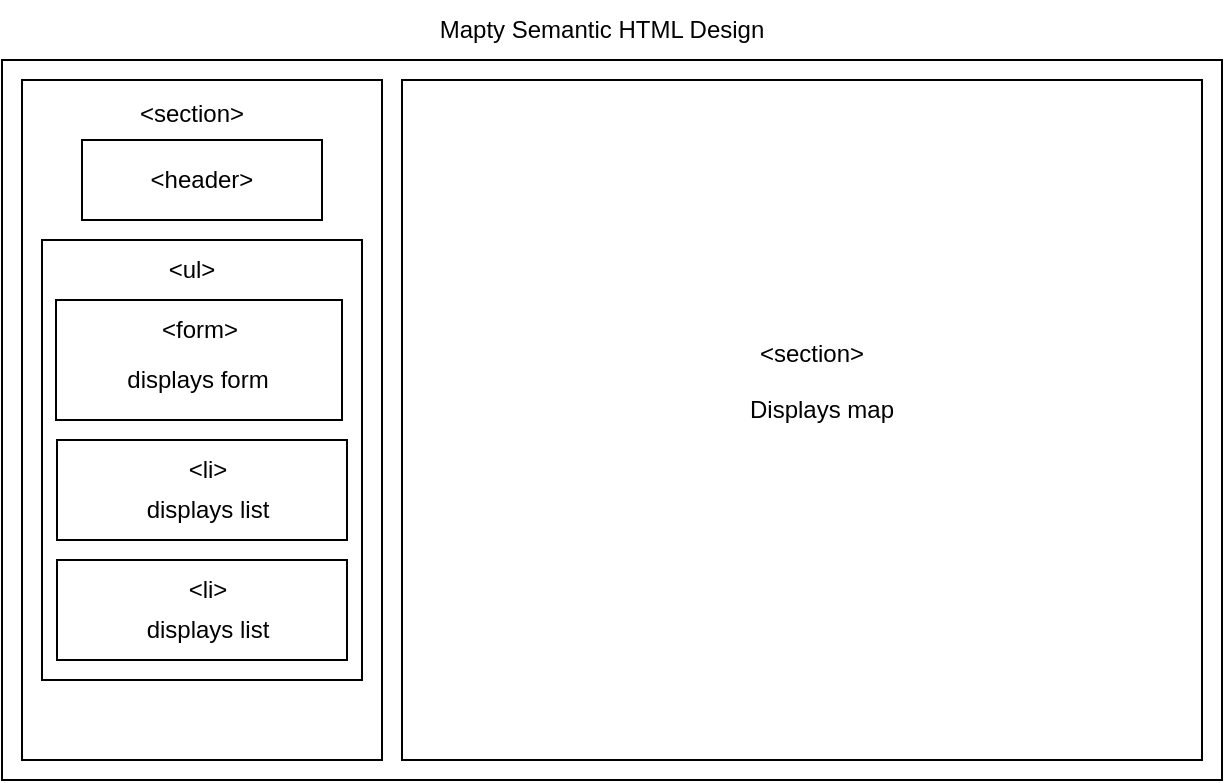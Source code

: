 <mxfile>
    <diagram id="PZGN4LSpPgKzWV8ci1QJ" name="Page-1">
        <mxGraphModel dx="924" dy="488" grid="1" gridSize="10" guides="1" tooltips="1" connect="1" arrows="1" fold="1" page="1" pageScale="1" pageWidth="850" pageHeight="1100" math="0" shadow="0">
            <root>
                <mxCell id="0"/>
                <mxCell id="1" parent="0"/>
                <mxCell id="11" value="" style="rounded=0;whiteSpace=wrap;html=1;fontFamily=Times New Roman;fontSize=18;" vertex="1" parent="1">
                    <mxGeometry x="90" y="70" width="120" height="60" as="geometry"/>
                </mxCell>
                <mxCell id="3" value="" style="rounded=0;whiteSpace=wrap;html=1;" vertex="1" parent="1">
                    <mxGeometry x="50" y="40" width="610" height="360" as="geometry"/>
                </mxCell>
                <mxCell id="10" value="" style="rounded=0;whiteSpace=wrap;html=1;fontFamily=Times New Roman;fontSize=18;" vertex="1" parent="1">
                    <mxGeometry x="250" y="50" width="400" height="340" as="geometry"/>
                </mxCell>
                <mxCell id="13" value="" style="rounded=0;whiteSpace=wrap;html=1;fontFamily=Times New Roman;fontSize=18;" vertex="1" parent="1">
                    <mxGeometry x="60" y="50" width="180" height="340" as="geometry"/>
                </mxCell>
                <mxCell id="12" value="" style="whiteSpace=wrap;html=1;fontFamily=Times New Roman;fontSize=18;" vertex="1" parent="1">
                    <mxGeometry x="90" y="80" width="120" height="40" as="geometry"/>
                </mxCell>
                <mxCell id="9" value="&amp;lt;header&amp;gt;" style="text;html=1;strokeColor=none;fillColor=none;align=center;verticalAlign=middle;whiteSpace=wrap;rounded=0;" vertex="1" parent="1">
                    <mxGeometry x="120" y="85" width="60" height="30" as="geometry"/>
                </mxCell>
                <mxCell id="14" value="&lt;font face=&quot;Helvetica&quot; style=&quot;font-size: 12px;&quot;&gt;&amp;lt;section&amp;gt;&lt;/font&gt;" style="text;html=1;strokeColor=none;fillColor=none;align=center;verticalAlign=middle;whiteSpace=wrap;rounded=0;fontFamily=Times New Roman;fontSize=18;" vertex="1" parent="1">
                    <mxGeometry x="100" y="50" width="90" height="30" as="geometry"/>
                </mxCell>
                <mxCell id="7" value="Displays map" style="text;html=1;strokeColor=none;fillColor=none;align=center;verticalAlign=middle;whiteSpace=wrap;rounded=0;" vertex="1" parent="1">
                    <mxGeometry x="410" y="200" width="100" height="30" as="geometry"/>
                </mxCell>
                <mxCell id="18" value="" style="rounded=0;whiteSpace=wrap;html=1;fontFamily=Helvetica;fontSize=12;" vertex="1" parent="1">
                    <mxGeometry x="70" y="130" width="160" height="220" as="geometry"/>
                </mxCell>
                <mxCell id="23" value="" style="group" vertex="1" connectable="0" parent="1">
                    <mxGeometry x="77.5" y="230" width="145" height="50" as="geometry"/>
                </mxCell>
                <mxCell id="19" value="" style="rounded=0;whiteSpace=wrap;html=1;fontFamily=Helvetica;fontSize=12;" vertex="1" parent="23">
                    <mxGeometry width="145" height="50" as="geometry"/>
                </mxCell>
                <mxCell id="20" value="&amp;lt;li&amp;gt;" style="text;html=1;strokeColor=none;fillColor=none;align=center;verticalAlign=middle;whiteSpace=wrap;rounded=0;fontFamily=Helvetica;fontSize=12;" vertex="1" parent="23">
                    <mxGeometry x="45" width="60" height="30" as="geometry"/>
                </mxCell>
                <mxCell id="21" value="displays list" style="text;html=1;strokeColor=none;fillColor=none;align=center;verticalAlign=middle;whiteSpace=wrap;rounded=0;fontFamily=Helvetica;fontSize=12;" vertex="1" parent="23">
                    <mxGeometry x="20" y="20" width="110" height="30" as="geometry"/>
                </mxCell>
                <mxCell id="25" value="" style="group" vertex="1" connectable="0" parent="1">
                    <mxGeometry x="77.5" y="290" width="145" height="50" as="geometry"/>
                </mxCell>
                <mxCell id="26" value="" style="rounded=0;whiteSpace=wrap;html=1;fontFamily=Helvetica;fontSize=12;" vertex="1" parent="25">
                    <mxGeometry width="145" height="50" as="geometry"/>
                </mxCell>
                <mxCell id="27" value="&amp;lt;li&amp;gt;" style="text;html=1;strokeColor=none;fillColor=none;align=center;verticalAlign=middle;whiteSpace=wrap;rounded=0;fontFamily=Helvetica;fontSize=12;" vertex="1" parent="25">
                    <mxGeometry x="45" width="60" height="30" as="geometry"/>
                </mxCell>
                <mxCell id="28" value="displays list" style="text;html=1;strokeColor=none;fillColor=none;align=center;verticalAlign=middle;whiteSpace=wrap;rounded=0;fontFamily=Helvetica;fontSize=12;" vertex="1" parent="25">
                    <mxGeometry x="20" y="20" width="110" height="30" as="geometry"/>
                </mxCell>
                <mxCell id="32" value="" style="group" vertex="1" connectable="0" parent="1">
                    <mxGeometry x="77" y="150" width="143" height="60" as="geometry"/>
                </mxCell>
                <mxCell id="31" value="&amp;lt;ul&amp;gt;" style="text;html=1;strokeColor=none;fillColor=none;align=center;verticalAlign=middle;whiteSpace=wrap;rounded=0;fontFamily=Helvetica;fontSize=12;" vertex="1" parent="32">
                    <mxGeometry x="38.31" y="-20" width="60" height="30" as="geometry"/>
                </mxCell>
                <mxCell id="33" value="" style="group" vertex="1" connectable="0" parent="32">
                    <mxGeometry y="10" width="143" height="60" as="geometry"/>
                </mxCell>
                <mxCell id="15" value="" style="rounded=0;whiteSpace=wrap;html=1;fontFamily=Helvetica;fontSize=12;" vertex="1" parent="33">
                    <mxGeometry width="143" height="60" as="geometry"/>
                </mxCell>
                <mxCell id="16" value="&amp;lt;form&amp;gt;" style="text;html=1;strokeColor=none;fillColor=none;align=center;verticalAlign=middle;whiteSpace=wrap;rounded=0;fontFamily=Helvetica;fontSize=12;" vertex="1" parent="33">
                    <mxGeometry x="44.688" width="53.625" height="30" as="geometry"/>
                </mxCell>
                <mxCell id="17" value="displays form" style="text;html=1;strokeColor=none;fillColor=none;align=center;verticalAlign=middle;whiteSpace=wrap;rounded=0;fontFamily=Helvetica;fontSize=12;" vertex="1" parent="33">
                    <mxGeometry x="31.281" y="30" width="80.438" height="20" as="geometry"/>
                </mxCell>
                <mxCell id="34" value="&lt;font face=&quot;Helvetica&quot; style=&quot;font-size: 12px;&quot;&gt;&amp;lt;section&amp;gt;&lt;/font&gt;" style="text;html=1;strokeColor=none;fillColor=none;align=center;verticalAlign=middle;whiteSpace=wrap;rounded=0;fontFamily=Times New Roman;fontSize=18;" vertex="1" parent="1">
                    <mxGeometry x="410" y="170" width="90" height="30" as="geometry"/>
                </mxCell>
                <mxCell id="35" value="Mapty Semantic HTML Design" style="text;html=1;strokeColor=none;fillColor=none;align=center;verticalAlign=middle;whiteSpace=wrap;rounded=0;fontFamily=Helvetica;fontSize=12;" vertex="1" parent="1">
                    <mxGeometry x="190" y="10" width="320" height="30" as="geometry"/>
                </mxCell>
            </root>
        </mxGraphModel>
    </diagram>
</mxfile>